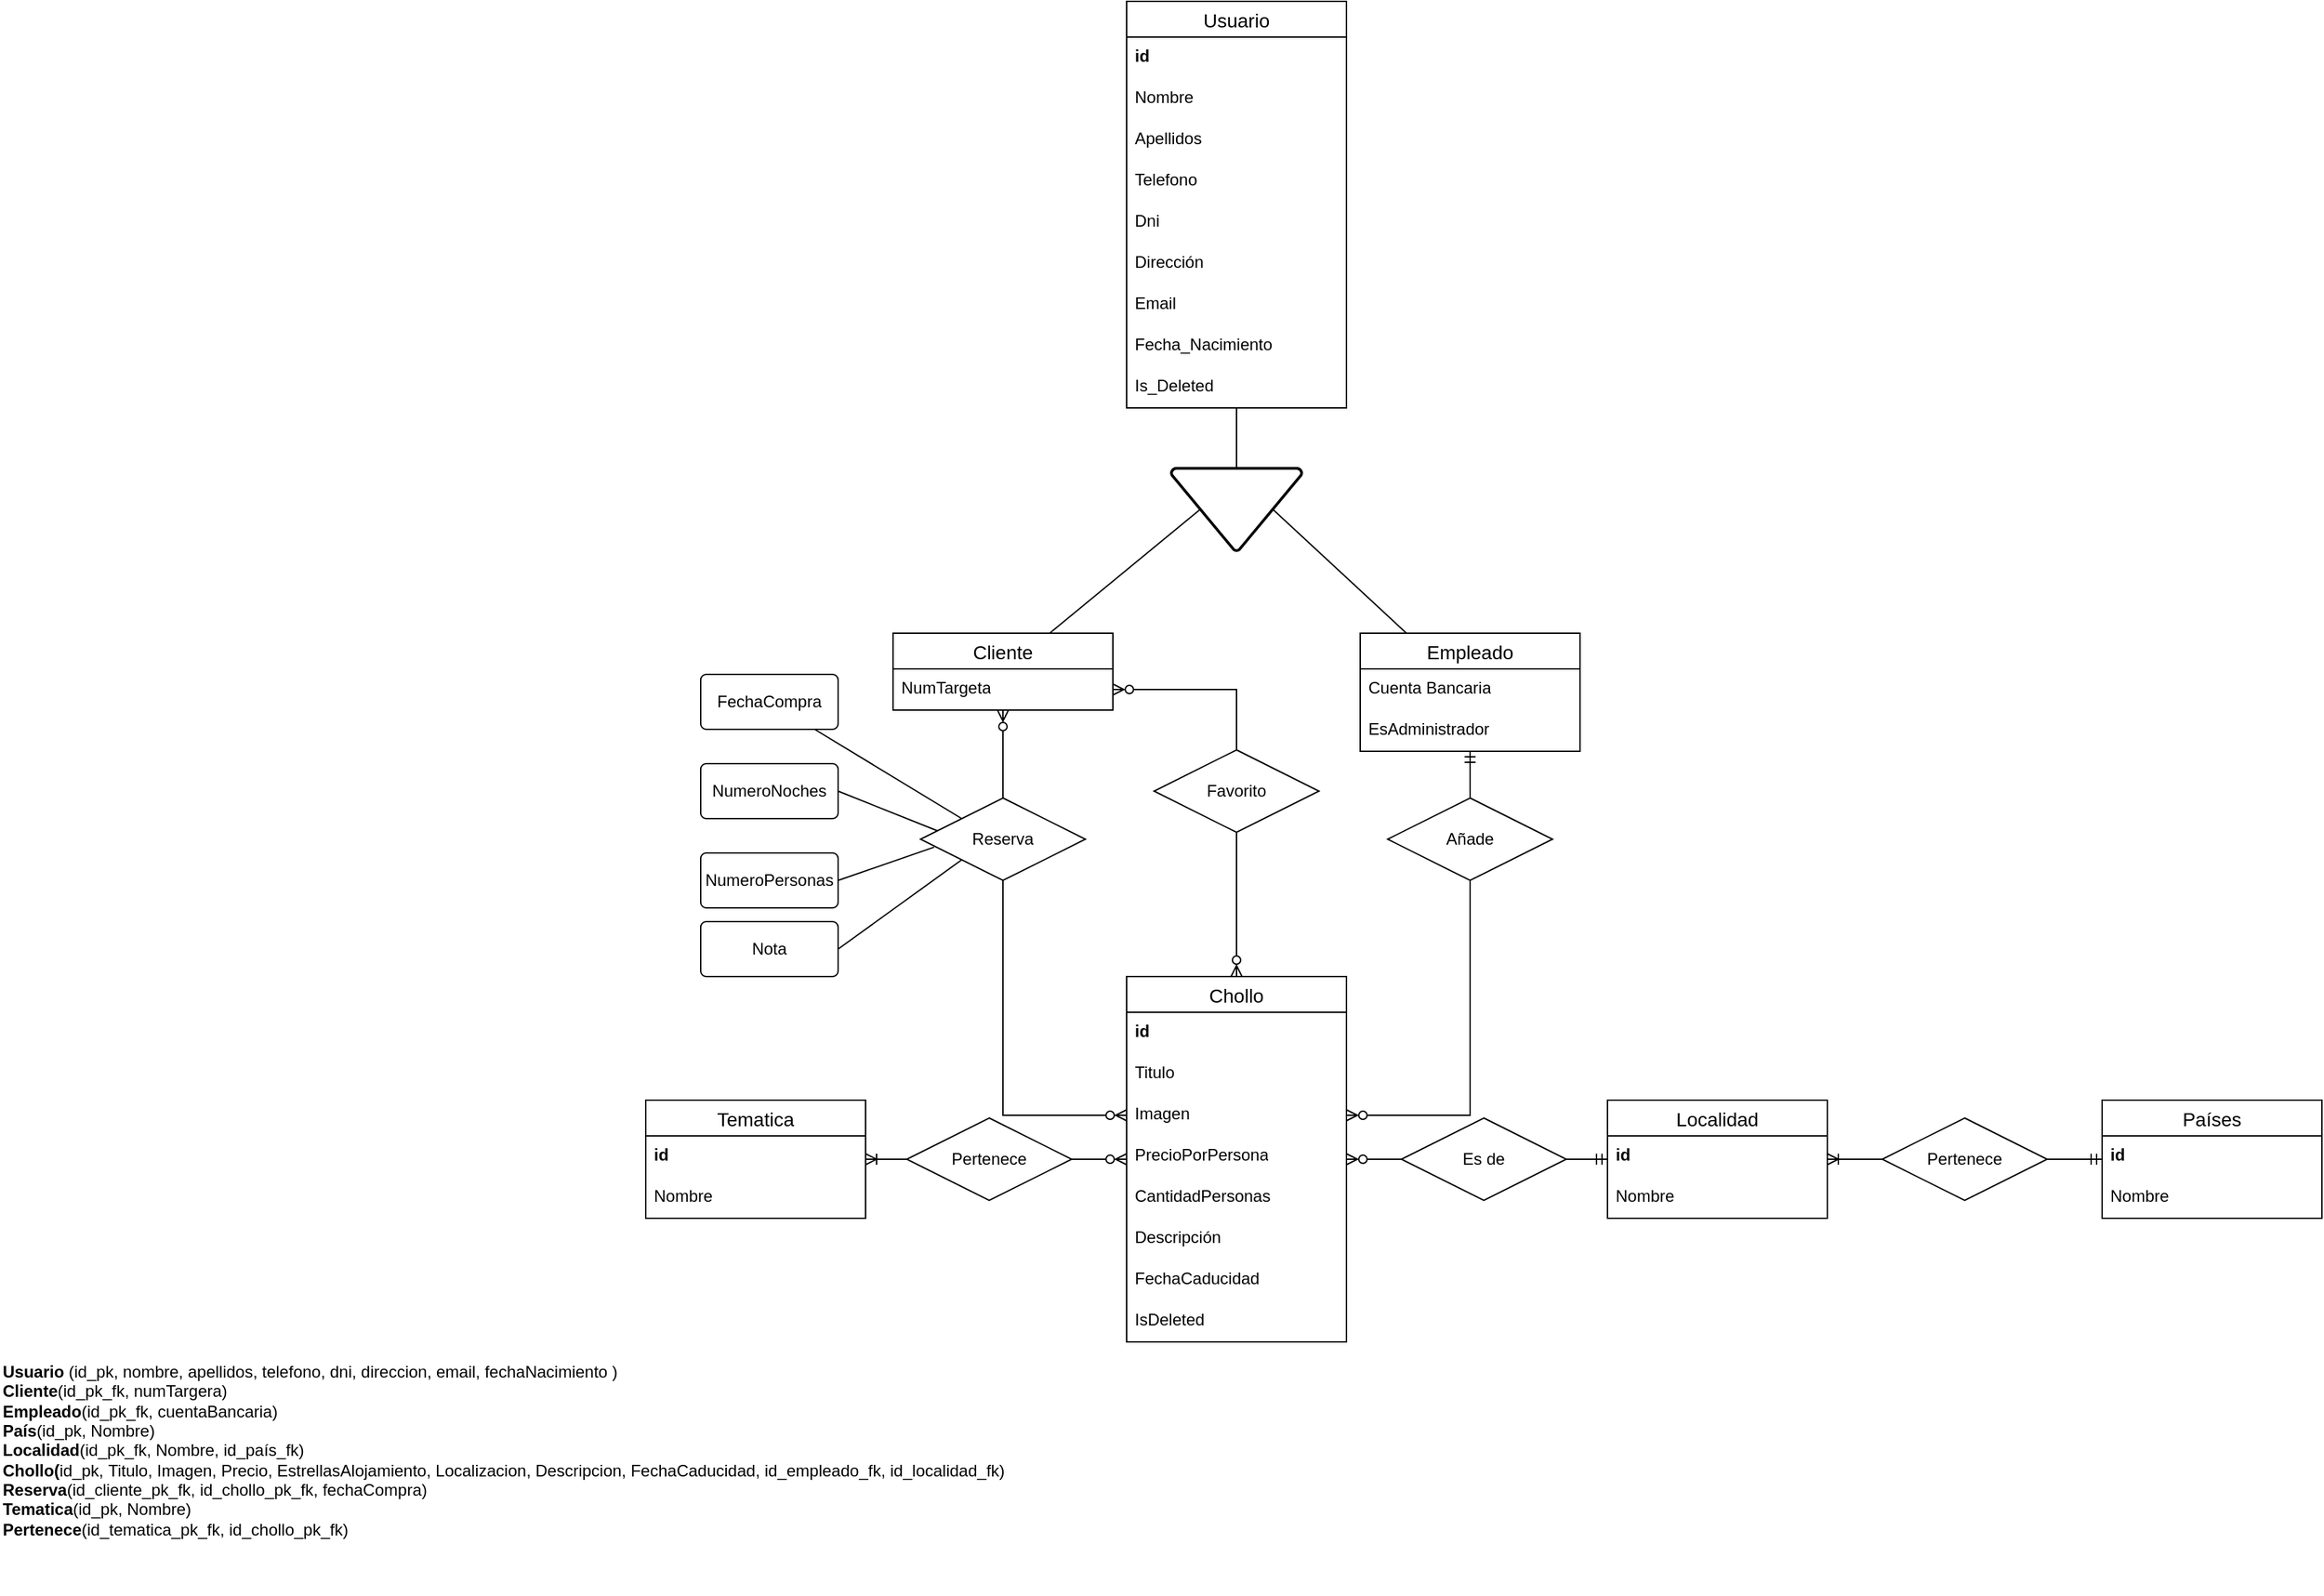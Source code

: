 <mxfile version="22.1.3" type="device">
  <diagram name="Página-1" id="1X8Iny33pq9lPDNBV9mD">
    <mxGraphModel dx="1932" dy="586" grid="1" gridSize="10" guides="1" tooltips="1" connect="1" arrows="1" fold="1" page="1" pageScale="1" pageWidth="827" pageHeight="1169" math="0" shadow="0">
      <root>
        <mxCell id="0" />
        <mxCell id="1" parent="0" />
        <mxCell id="LVyIuK751i1x7JXOCKPr-1" value="Usuario" style="swimlane;fontStyle=0;childLayout=stackLayout;horizontal=1;startSize=26;horizontalStack=0;resizeParent=1;resizeParentMax=0;resizeLast=0;collapsible=1;marginBottom=0;align=center;fontSize=14;" parent="1" vertex="1">
          <mxGeometry x="350" y="40" width="160" height="296" as="geometry" />
        </mxCell>
        <mxCell id="LVyIuK751i1x7JXOCKPr-2" value="&lt;b&gt;id&lt;/b&gt;" style="text;strokeColor=none;fillColor=none;spacingLeft=4;spacingRight=4;overflow=hidden;rotatable=0;points=[[0,0.5],[1,0.5]];portConstraint=eastwest;fontSize=12;whiteSpace=wrap;html=1;" parent="LVyIuK751i1x7JXOCKPr-1" vertex="1">
          <mxGeometry y="26" width="160" height="30" as="geometry" />
        </mxCell>
        <mxCell id="LVyIuK751i1x7JXOCKPr-3" value="Nombre" style="text;strokeColor=none;fillColor=none;spacingLeft=4;spacingRight=4;overflow=hidden;rotatable=0;points=[[0,0.5],[1,0.5]];portConstraint=eastwest;fontSize=12;whiteSpace=wrap;html=1;" parent="LVyIuK751i1x7JXOCKPr-1" vertex="1">
          <mxGeometry y="56" width="160" height="30" as="geometry" />
        </mxCell>
        <mxCell id="LVyIuK751i1x7JXOCKPr-4" value="Apellidos" style="text;strokeColor=none;fillColor=none;spacingLeft=4;spacingRight=4;overflow=hidden;rotatable=0;points=[[0,0.5],[1,0.5]];portConstraint=eastwest;fontSize=12;whiteSpace=wrap;html=1;" parent="LVyIuK751i1x7JXOCKPr-1" vertex="1">
          <mxGeometry y="86" width="160" height="30" as="geometry" />
        </mxCell>
        <mxCell id="LVyIuK751i1x7JXOCKPr-5" value="Telefono" style="text;strokeColor=none;fillColor=none;spacingLeft=4;spacingRight=4;overflow=hidden;rotatable=0;points=[[0,0.5],[1,0.5]];portConstraint=eastwest;fontSize=12;whiteSpace=wrap;html=1;" parent="LVyIuK751i1x7JXOCKPr-1" vertex="1">
          <mxGeometry y="116" width="160" height="30" as="geometry" />
        </mxCell>
        <mxCell id="LVyIuK751i1x7JXOCKPr-6" value="Dni" style="text;strokeColor=none;fillColor=none;spacingLeft=4;spacingRight=4;overflow=hidden;rotatable=0;points=[[0,0.5],[1,0.5]];portConstraint=eastwest;fontSize=12;whiteSpace=wrap;html=1;" parent="LVyIuK751i1x7JXOCKPr-1" vertex="1">
          <mxGeometry y="146" width="160" height="30" as="geometry" />
        </mxCell>
        <mxCell id="LVyIuK751i1x7JXOCKPr-7" value="Dirección" style="text;strokeColor=none;fillColor=none;spacingLeft=4;spacingRight=4;overflow=hidden;rotatable=0;points=[[0,0.5],[1,0.5]];portConstraint=eastwest;fontSize=12;whiteSpace=wrap;html=1;" parent="LVyIuK751i1x7JXOCKPr-1" vertex="1">
          <mxGeometry y="176" width="160" height="30" as="geometry" />
        </mxCell>
        <mxCell id="LVyIuK751i1x7JXOCKPr-9" value="Email" style="text;strokeColor=none;fillColor=none;spacingLeft=4;spacingRight=4;overflow=hidden;rotatable=0;points=[[0,0.5],[1,0.5]];portConstraint=eastwest;fontSize=12;whiteSpace=wrap;html=1;" parent="LVyIuK751i1x7JXOCKPr-1" vertex="1">
          <mxGeometry y="206" width="160" height="30" as="geometry" />
        </mxCell>
        <mxCell id="LVyIuK751i1x7JXOCKPr-14" value="Fecha_Nacimiento" style="text;strokeColor=none;fillColor=none;spacingLeft=4;spacingRight=4;overflow=hidden;rotatable=0;points=[[0,0.5],[1,0.5]];portConstraint=eastwest;fontSize=12;whiteSpace=wrap;html=1;" parent="LVyIuK751i1x7JXOCKPr-1" vertex="1">
          <mxGeometry y="236" width="160" height="30" as="geometry" />
        </mxCell>
        <mxCell id="LVyIuK751i1x7JXOCKPr-44" value="Is_Deleted" style="text;strokeColor=none;fillColor=none;spacingLeft=4;spacingRight=4;overflow=hidden;rotatable=0;points=[[0,0.5],[1,0.5]];portConstraint=eastwest;fontSize=12;whiteSpace=wrap;html=1;" parent="LVyIuK751i1x7JXOCKPr-1" vertex="1">
          <mxGeometry y="266" width="160" height="30" as="geometry" />
        </mxCell>
        <mxCell id="LVyIuK751i1x7JXOCKPr-10" value="Cliente" style="swimlane;fontStyle=0;childLayout=stackLayout;horizontal=1;startSize=26;horizontalStack=0;resizeParent=1;resizeParentMax=0;resizeLast=0;collapsible=1;marginBottom=0;align=center;fontSize=14;" parent="1" vertex="1">
          <mxGeometry x="180" y="500" width="160" height="56" as="geometry" />
        </mxCell>
        <mxCell id="LVyIuK751i1x7JXOCKPr-11" value="NumTargeta" style="text;strokeColor=none;fillColor=none;spacingLeft=4;spacingRight=4;overflow=hidden;rotatable=0;points=[[0,0.5],[1,0.5]];portConstraint=eastwest;fontSize=12;whiteSpace=wrap;html=1;" parent="LVyIuK751i1x7JXOCKPr-10" vertex="1">
          <mxGeometry y="26" width="160" height="30" as="geometry" />
        </mxCell>
        <mxCell id="LVyIuK751i1x7JXOCKPr-15" value="Empleado" style="swimlane;fontStyle=0;childLayout=stackLayout;horizontal=1;startSize=26;horizontalStack=0;resizeParent=1;resizeParentMax=0;resizeLast=0;collapsible=1;marginBottom=0;align=center;fontSize=14;" parent="1" vertex="1">
          <mxGeometry x="520" y="500" width="160" height="86" as="geometry" />
        </mxCell>
        <mxCell id="LVyIuK751i1x7JXOCKPr-16" value="Cuenta Bancaria" style="text;strokeColor=none;fillColor=none;spacingLeft=4;spacingRight=4;overflow=hidden;rotatable=0;points=[[0,0.5],[1,0.5]];portConstraint=eastwest;fontSize=12;whiteSpace=wrap;html=1;" parent="LVyIuK751i1x7JXOCKPr-15" vertex="1">
          <mxGeometry y="26" width="160" height="30" as="geometry" />
        </mxCell>
        <mxCell id="LVyIuK751i1x7JXOCKPr-50" value="EsAdministrador" style="text;strokeColor=none;fillColor=none;spacingLeft=4;spacingRight=4;overflow=hidden;rotatable=0;points=[[0,0.5],[1,0.5]];portConstraint=eastwest;fontSize=12;whiteSpace=wrap;html=1;" parent="LVyIuK751i1x7JXOCKPr-15" vertex="1">
          <mxGeometry y="56" width="160" height="30" as="geometry" />
        </mxCell>
        <mxCell id="LVyIuK751i1x7JXOCKPr-19" value="" style="strokeWidth=2;html=1;shape=mxgraph.flowchart.extract_or_measurement;whiteSpace=wrap;rotation=-180;" parent="1" vertex="1">
          <mxGeometry x="382.5" y="380" width="95" height="60" as="geometry" />
        </mxCell>
        <mxCell id="LVyIuK751i1x7JXOCKPr-20" value="" style="endArrow=none;html=1;rounded=0;" parent="1" source="LVyIuK751i1x7JXOCKPr-19" target="LVyIuK751i1x7JXOCKPr-1" edge="1">
          <mxGeometry width="50" height="50" relative="1" as="geometry">
            <mxPoint x="500" y="450" as="sourcePoint" />
            <mxPoint x="550" y="400" as="targetPoint" />
          </mxGeometry>
        </mxCell>
        <mxCell id="LVyIuK751i1x7JXOCKPr-21" value="" style="endArrow=none;html=1;rounded=0;entryX=0.22;entryY=0.5;entryDx=0;entryDy=0;entryPerimeter=0;" parent="1" source="LVyIuK751i1x7JXOCKPr-15" target="LVyIuK751i1x7JXOCKPr-19" edge="1">
          <mxGeometry width="50" height="50" relative="1" as="geometry">
            <mxPoint x="520" y="460" as="sourcePoint" />
            <mxPoint x="570" y="410" as="targetPoint" />
          </mxGeometry>
        </mxCell>
        <mxCell id="LVyIuK751i1x7JXOCKPr-22" value="" style="endArrow=none;html=1;rounded=0;entryX=0.78;entryY=0.5;entryDx=0;entryDy=0;entryPerimeter=0;" parent="1" source="LVyIuK751i1x7JXOCKPr-10" target="LVyIuK751i1x7JXOCKPr-19" edge="1">
          <mxGeometry width="50" height="50" relative="1" as="geometry">
            <mxPoint x="520" y="460" as="sourcePoint" />
            <mxPoint x="570" y="410" as="targetPoint" />
          </mxGeometry>
        </mxCell>
        <mxCell id="LVyIuK751i1x7JXOCKPr-24" value="Chollo" style="swimlane;fontStyle=0;childLayout=stackLayout;horizontal=1;startSize=26;horizontalStack=0;resizeParent=1;resizeParentMax=0;resizeLast=0;collapsible=1;marginBottom=0;align=center;fontSize=14;" parent="1" vertex="1">
          <mxGeometry x="350" y="750" width="160" height="266" as="geometry" />
        </mxCell>
        <mxCell id="LVyIuK751i1x7JXOCKPr-25" value="&lt;b&gt;id&lt;/b&gt;" style="text;strokeColor=none;fillColor=none;spacingLeft=4;spacingRight=4;overflow=hidden;rotatable=0;points=[[0,0.5],[1,0.5]];portConstraint=eastwest;fontSize=12;whiteSpace=wrap;html=1;" parent="LVyIuK751i1x7JXOCKPr-24" vertex="1">
          <mxGeometry y="26" width="160" height="30" as="geometry" />
        </mxCell>
        <mxCell id="LVyIuK751i1x7JXOCKPr-26" value="Titulo" style="text;strokeColor=none;fillColor=none;spacingLeft=4;spacingRight=4;overflow=hidden;rotatable=0;points=[[0,0.5],[1,0.5]];portConstraint=eastwest;fontSize=12;whiteSpace=wrap;html=1;" parent="LVyIuK751i1x7JXOCKPr-24" vertex="1">
          <mxGeometry y="56" width="160" height="30" as="geometry" />
        </mxCell>
        <mxCell id="LVyIuK751i1x7JXOCKPr-27" value="Imagen" style="text;strokeColor=none;fillColor=none;spacingLeft=4;spacingRight=4;overflow=hidden;rotatable=0;points=[[0,0.5],[1,0.5]];portConstraint=eastwest;fontSize=12;whiteSpace=wrap;html=1;" parent="LVyIuK751i1x7JXOCKPr-24" vertex="1">
          <mxGeometry y="86" width="160" height="30" as="geometry" />
        </mxCell>
        <mxCell id="LVyIuK751i1x7JXOCKPr-28" value="PrecioPorPersona" style="text;strokeColor=none;fillColor=none;spacingLeft=4;spacingRight=4;overflow=hidden;rotatable=0;points=[[0,0.5],[1,0.5]];portConstraint=eastwest;fontSize=12;whiteSpace=wrap;html=1;" parent="LVyIuK751i1x7JXOCKPr-24" vertex="1">
          <mxGeometry y="116" width="160" height="30" as="geometry" />
        </mxCell>
        <mxCell id="LVyIuK751i1x7JXOCKPr-51" value="CantidadPersonas" style="text;strokeColor=none;fillColor=none;spacingLeft=4;spacingRight=4;overflow=hidden;rotatable=0;points=[[0,0.5],[1,0.5]];portConstraint=eastwest;fontSize=12;whiteSpace=wrap;html=1;" parent="LVyIuK751i1x7JXOCKPr-24" vertex="1">
          <mxGeometry y="146" width="160" height="30" as="geometry" />
        </mxCell>
        <mxCell id="LVyIuK751i1x7JXOCKPr-29" value="Descripción" style="text;strokeColor=none;fillColor=none;spacingLeft=4;spacingRight=4;overflow=hidden;rotatable=0;points=[[0,0.5],[1,0.5]];portConstraint=eastwest;fontSize=12;whiteSpace=wrap;html=1;" parent="LVyIuK751i1x7JXOCKPr-24" vertex="1">
          <mxGeometry y="176" width="160" height="30" as="geometry" />
        </mxCell>
        <mxCell id="LVyIuK751i1x7JXOCKPr-45" value="FechaCaducidad" style="text;strokeColor=none;fillColor=none;spacingLeft=4;spacingRight=4;overflow=hidden;rotatable=0;points=[[0,0.5],[1,0.5]];portConstraint=eastwest;fontSize=12;whiteSpace=wrap;html=1;" parent="LVyIuK751i1x7JXOCKPr-24" vertex="1">
          <mxGeometry y="206" width="160" height="30" as="geometry" />
        </mxCell>
        <mxCell id="LVyIuK751i1x7JXOCKPr-30" value="IsDeleted&lt;br&gt;" style="text;strokeColor=none;fillColor=none;spacingLeft=4;spacingRight=4;overflow=hidden;rotatable=0;points=[[0,0.5],[1,0.5]];portConstraint=eastwest;fontSize=12;whiteSpace=wrap;html=1;" parent="LVyIuK751i1x7JXOCKPr-24" vertex="1">
          <mxGeometry y="236" width="160" height="30" as="geometry" />
        </mxCell>
        <mxCell id="LVyIuK751i1x7JXOCKPr-36" style="edgeStyle=orthogonalEdgeStyle;rounded=0;orthogonalLoop=1;jettySize=auto;html=1;endArrow=ERmandOne;endFill=0;" parent="1" source="LVyIuK751i1x7JXOCKPr-31" target="LVyIuK751i1x7JXOCKPr-15" edge="1">
          <mxGeometry relative="1" as="geometry" />
        </mxCell>
        <mxCell id="LVyIuK751i1x7JXOCKPr-37" style="edgeStyle=orthogonalEdgeStyle;rounded=0;orthogonalLoop=1;jettySize=auto;html=1;entryX=1;entryY=0.5;entryDx=0;entryDy=0;endArrow=ERzeroToMany;endFill=0;" parent="1" source="LVyIuK751i1x7JXOCKPr-31" target="LVyIuK751i1x7JXOCKPr-27" edge="1">
          <mxGeometry relative="1" as="geometry" />
        </mxCell>
        <mxCell id="LVyIuK751i1x7JXOCKPr-31" value="Añade" style="shape=rhombus;perimeter=rhombusPerimeter;whiteSpace=wrap;html=1;align=center;" parent="1" vertex="1">
          <mxGeometry x="540" y="620" width="120" height="60" as="geometry" />
        </mxCell>
        <mxCell id="LVyIuK751i1x7JXOCKPr-34" style="edgeStyle=orthogonalEdgeStyle;rounded=0;orthogonalLoop=1;jettySize=auto;html=1;endArrow=ERzeroToMany;endFill=0;" parent="1" source="LVyIuK751i1x7JXOCKPr-32" target="LVyIuK751i1x7JXOCKPr-10" edge="1">
          <mxGeometry relative="1" as="geometry" />
        </mxCell>
        <mxCell id="LVyIuK751i1x7JXOCKPr-35" style="edgeStyle=orthogonalEdgeStyle;rounded=0;orthogonalLoop=1;jettySize=auto;html=1;entryX=0;entryY=0.5;entryDx=0;entryDy=0;endArrow=ERzeroToMany;endFill=0;" parent="1" source="LVyIuK751i1x7JXOCKPr-32" target="LVyIuK751i1x7JXOCKPr-27" edge="1">
          <mxGeometry relative="1" as="geometry" />
        </mxCell>
        <mxCell id="LVyIuK751i1x7JXOCKPr-32" value="Reserva" style="shape=rhombus;perimeter=rhombusPerimeter;whiteSpace=wrap;html=1;align=center;" parent="1" vertex="1">
          <mxGeometry x="200" y="620" width="120" height="60" as="geometry" />
        </mxCell>
        <mxCell id="LVyIuK751i1x7JXOCKPr-41" value="" style="endArrow=none;html=1;rounded=0;exitX=0;exitY=0;exitDx=0;exitDy=0;" parent="1" source="LVyIuK751i1x7JXOCKPr-32" target="LVyIuK751i1x7JXOCKPr-42" edge="1">
          <mxGeometry width="50" height="50" relative="1" as="geometry">
            <mxPoint x="430" y="810" as="sourcePoint" />
            <mxPoint x="180" y="650" as="targetPoint" />
          </mxGeometry>
        </mxCell>
        <mxCell id="LVyIuK751i1x7JXOCKPr-42" value="FechaCompra" style="rounded=1;arcSize=10;whiteSpace=wrap;html=1;align=center;" parent="1" vertex="1">
          <mxGeometry x="40" y="530" width="100" height="40" as="geometry" />
        </mxCell>
        <mxCell id="LVyIuK751i1x7JXOCKPr-43" value="&lt;b&gt;Usuario &lt;/b&gt;(id_pk, nombre, apellidos, telefono, dni, direccion, email, fechaNacimiento )&lt;br&gt;&lt;b&gt;Cliente&lt;/b&gt;(id_pk_fk, numTargera)&lt;br&gt;&lt;b&gt;Empleado&lt;/b&gt;(id_pk_fk, cuentaBancaria)&lt;br&gt;&lt;b&gt;País&lt;/b&gt;(id_pk, Nombre)&lt;br&gt;&lt;b&gt;Localidad&lt;/b&gt;(id_pk_fk, Nombre, id_país_fk)&lt;br&gt;&lt;b&gt;Chollo(&lt;/b&gt;id_pk,&lt;b&gt;&amp;nbsp;&lt;/b&gt;Titulo, Imagen, Precio, EstrellasAlojamiento, Localizacion, Descripcion, FechaCaducidad, id_empleado_fk, id_localidad_fk)&lt;br&gt;&lt;b&gt;Reserva&lt;/b&gt;(id_cliente_pk_fk, id_chollo_pk_fk, fechaCompra)&lt;br&gt;&lt;b&gt;Tematica&lt;/b&gt;(id_pk, Nombre)&lt;br&gt;&lt;b&gt;Pertenece&lt;/b&gt;(id_tematica_pk_fk, id_chollo_pk_fk)" style="text;html=1;strokeColor=none;fillColor=none;align=left;verticalAlign=middle;whiteSpace=wrap;rounded=0;" parent="1" vertex="1">
          <mxGeometry x="-470" y="990" width="790" height="210" as="geometry" />
        </mxCell>
        <mxCell id="LVyIuK751i1x7JXOCKPr-48" style="edgeStyle=orthogonalEdgeStyle;rounded=0;orthogonalLoop=1;jettySize=auto;html=1;entryX=1;entryY=0.5;entryDx=0;entryDy=0;endArrow=ERzeroToMany;endFill=0;" parent="1" source="LVyIuK751i1x7JXOCKPr-47" target="LVyIuK751i1x7JXOCKPr-11" edge="1">
          <mxGeometry relative="1" as="geometry" />
        </mxCell>
        <mxCell id="LVyIuK751i1x7JXOCKPr-49" style="edgeStyle=orthogonalEdgeStyle;rounded=0;orthogonalLoop=1;jettySize=auto;html=1;entryX=0.5;entryY=0;entryDx=0;entryDy=0;endArrow=ERzeroToMany;endFill=0;" parent="1" source="LVyIuK751i1x7JXOCKPr-47" target="LVyIuK751i1x7JXOCKPr-24" edge="1">
          <mxGeometry relative="1" as="geometry" />
        </mxCell>
        <mxCell id="LVyIuK751i1x7JXOCKPr-47" value="Favorito" style="shape=rhombus;perimeter=rhombusPerimeter;whiteSpace=wrap;html=1;align=center;" parent="1" vertex="1">
          <mxGeometry x="370" y="585" width="120" height="60" as="geometry" />
        </mxCell>
        <mxCell id="LVyIuK751i1x7JXOCKPr-52" value="Tematica" style="swimlane;fontStyle=0;childLayout=stackLayout;horizontal=1;startSize=26;horizontalStack=0;resizeParent=1;resizeParentMax=0;resizeLast=0;collapsible=1;marginBottom=0;align=center;fontSize=14;" parent="1" vertex="1">
          <mxGeometry y="840" width="160" height="86" as="geometry" />
        </mxCell>
        <mxCell id="LVyIuK751i1x7JXOCKPr-53" value="&lt;b&gt;id&lt;/b&gt;" style="text;strokeColor=none;fillColor=none;spacingLeft=4;spacingRight=4;overflow=hidden;rotatable=0;points=[[0,0.5],[1,0.5]];portConstraint=eastwest;fontSize=12;whiteSpace=wrap;html=1;" parent="LVyIuK751i1x7JXOCKPr-52" vertex="1">
          <mxGeometry y="26" width="160" height="30" as="geometry" />
        </mxCell>
        <mxCell id="LVyIuK751i1x7JXOCKPr-54" value="Nombre" style="text;strokeColor=none;fillColor=none;spacingLeft=4;spacingRight=4;overflow=hidden;rotatable=0;points=[[0,0.5],[1,0.5]];portConstraint=eastwest;fontSize=12;whiteSpace=wrap;html=1;" parent="LVyIuK751i1x7JXOCKPr-52" vertex="1">
          <mxGeometry y="56" width="160" height="30" as="geometry" />
        </mxCell>
        <mxCell id="LVyIuK751i1x7JXOCKPr-57" style="edgeStyle=orthogonalEdgeStyle;rounded=0;orthogonalLoop=1;jettySize=auto;html=1;endArrow=ERzeroToMany;endFill=0;" parent="1" source="LVyIuK751i1x7JXOCKPr-56" target="LVyIuK751i1x7JXOCKPr-24" edge="1">
          <mxGeometry relative="1" as="geometry" />
        </mxCell>
        <mxCell id="LVyIuK751i1x7JXOCKPr-58" style="edgeStyle=orthogonalEdgeStyle;rounded=0;orthogonalLoop=1;jettySize=auto;html=1;endArrow=ERoneToMany;endFill=0;" parent="1" source="LVyIuK751i1x7JXOCKPr-56" target="LVyIuK751i1x7JXOCKPr-52" edge="1">
          <mxGeometry relative="1" as="geometry" />
        </mxCell>
        <mxCell id="LVyIuK751i1x7JXOCKPr-56" value="Pertenece" style="shape=rhombus;perimeter=rhombusPerimeter;whiteSpace=wrap;html=1;align=center;" parent="1" vertex="1">
          <mxGeometry x="190" y="853" width="120" height="60" as="geometry" />
        </mxCell>
        <mxCell id="LVyIuK751i1x7JXOCKPr-59" value="Países" style="swimlane;fontStyle=0;childLayout=stackLayout;horizontal=1;startSize=26;horizontalStack=0;resizeParent=1;resizeParentMax=0;resizeLast=0;collapsible=1;marginBottom=0;align=center;fontSize=14;" parent="1" vertex="1">
          <mxGeometry x="1060" y="840" width="160" height="86" as="geometry" />
        </mxCell>
        <mxCell id="LVyIuK751i1x7JXOCKPr-60" value="&lt;b&gt;id&lt;/b&gt;" style="text;strokeColor=none;fillColor=none;spacingLeft=4;spacingRight=4;overflow=hidden;rotatable=0;points=[[0,0.5],[1,0.5]];portConstraint=eastwest;fontSize=12;whiteSpace=wrap;html=1;" parent="LVyIuK751i1x7JXOCKPr-59" vertex="1">
          <mxGeometry y="26" width="160" height="30" as="geometry" />
        </mxCell>
        <mxCell id="LVyIuK751i1x7JXOCKPr-61" value="Nombre" style="text;strokeColor=none;fillColor=none;spacingLeft=4;spacingRight=4;overflow=hidden;rotatable=0;points=[[0,0.5],[1,0.5]];portConstraint=eastwest;fontSize=12;whiteSpace=wrap;html=1;" parent="LVyIuK751i1x7JXOCKPr-59" vertex="1">
          <mxGeometry y="56" width="160" height="30" as="geometry" />
        </mxCell>
        <mxCell id="LVyIuK751i1x7JXOCKPr-63" value="Localidad" style="swimlane;fontStyle=0;childLayout=stackLayout;horizontal=1;startSize=26;horizontalStack=0;resizeParent=1;resizeParentMax=0;resizeLast=0;collapsible=1;marginBottom=0;align=center;fontSize=14;" parent="1" vertex="1">
          <mxGeometry x="700" y="840" width="160" height="86" as="geometry" />
        </mxCell>
        <mxCell id="LVyIuK751i1x7JXOCKPr-64" value="&lt;b&gt;id&lt;/b&gt;" style="text;strokeColor=none;fillColor=none;spacingLeft=4;spacingRight=4;overflow=hidden;rotatable=0;points=[[0,0.5],[1,0.5]];portConstraint=eastwest;fontSize=12;whiteSpace=wrap;html=1;" parent="LVyIuK751i1x7JXOCKPr-63" vertex="1">
          <mxGeometry y="26" width="160" height="30" as="geometry" />
        </mxCell>
        <mxCell id="LVyIuK751i1x7JXOCKPr-65" value="Nombre" style="text;strokeColor=none;fillColor=none;spacingLeft=4;spacingRight=4;overflow=hidden;rotatable=0;points=[[0,0.5],[1,0.5]];portConstraint=eastwest;fontSize=12;whiteSpace=wrap;html=1;" parent="LVyIuK751i1x7JXOCKPr-63" vertex="1">
          <mxGeometry y="56" width="160" height="30" as="geometry" />
        </mxCell>
        <mxCell id="LVyIuK751i1x7JXOCKPr-68" style="edgeStyle=orthogonalEdgeStyle;rounded=0;orthogonalLoop=1;jettySize=auto;html=1;endArrow=ERmandOne;endFill=0;" parent="1" source="LVyIuK751i1x7JXOCKPr-67" target="LVyIuK751i1x7JXOCKPr-59" edge="1">
          <mxGeometry relative="1" as="geometry" />
        </mxCell>
        <mxCell id="LVyIuK751i1x7JXOCKPr-69" style="edgeStyle=orthogonalEdgeStyle;rounded=0;orthogonalLoop=1;jettySize=auto;html=1;endArrow=ERoneToMany;endFill=0;" parent="1" source="LVyIuK751i1x7JXOCKPr-67" target="LVyIuK751i1x7JXOCKPr-63" edge="1">
          <mxGeometry relative="1" as="geometry" />
        </mxCell>
        <mxCell id="LVyIuK751i1x7JXOCKPr-67" value="Pertenece" style="shape=rhombus;perimeter=rhombusPerimeter;whiteSpace=wrap;html=1;align=center;" parent="1" vertex="1">
          <mxGeometry x="900" y="853" width="120" height="60" as="geometry" />
        </mxCell>
        <mxCell id="LVyIuK751i1x7JXOCKPr-71" style="edgeStyle=orthogonalEdgeStyle;rounded=0;orthogonalLoop=1;jettySize=auto;html=1;endArrow=ERmandOne;endFill=0;" parent="1" source="LVyIuK751i1x7JXOCKPr-70" target="LVyIuK751i1x7JXOCKPr-63" edge="1">
          <mxGeometry relative="1" as="geometry" />
        </mxCell>
        <mxCell id="LVyIuK751i1x7JXOCKPr-72" style="edgeStyle=orthogonalEdgeStyle;rounded=0;orthogonalLoop=1;jettySize=auto;html=1;endArrow=ERzeroToMany;endFill=0;" parent="1" source="LVyIuK751i1x7JXOCKPr-70" target="LVyIuK751i1x7JXOCKPr-24" edge="1">
          <mxGeometry relative="1" as="geometry" />
        </mxCell>
        <mxCell id="LVyIuK751i1x7JXOCKPr-70" value="Es de" style="shape=rhombus;perimeter=rhombusPerimeter;whiteSpace=wrap;html=1;align=center;" parent="1" vertex="1">
          <mxGeometry x="550" y="853" width="120" height="60" as="geometry" />
        </mxCell>
        <mxCell id="LVyIuK751i1x7JXOCKPr-73" value="Nota" style="rounded=1;arcSize=10;whiteSpace=wrap;html=1;align=center;" parent="1" vertex="1">
          <mxGeometry x="40" y="710" width="100" height="40" as="geometry" />
        </mxCell>
        <mxCell id="LVyIuK751i1x7JXOCKPr-75" value="" style="endArrow=none;html=1;rounded=0;entryX=0;entryY=1;entryDx=0;entryDy=0;exitX=1;exitY=0.5;exitDx=0;exitDy=0;" parent="1" source="LVyIuK751i1x7JXOCKPr-73" target="LVyIuK751i1x7JXOCKPr-32" edge="1">
          <mxGeometry width="50" height="50" relative="1" as="geometry">
            <mxPoint x="340" y="680" as="sourcePoint" />
            <mxPoint x="390" y="630" as="targetPoint" />
          </mxGeometry>
        </mxCell>
        <mxCell id="LVyIuK751i1x7JXOCKPr-76" value="NumeroNoches" style="rounded=1;arcSize=10;whiteSpace=wrap;html=1;align=center;" parent="1" vertex="1">
          <mxGeometry x="40" y="595" width="100" height="40" as="geometry" />
        </mxCell>
        <mxCell id="LVyIuK751i1x7JXOCKPr-78" value="NumeroPersonas" style="rounded=1;arcSize=10;whiteSpace=wrap;html=1;align=center;" parent="1" vertex="1">
          <mxGeometry x="40" y="660" width="100" height="40" as="geometry" />
        </mxCell>
        <mxCell id="LVyIuK751i1x7JXOCKPr-79" value="" style="endArrow=none;html=1;rounded=0;entryX=1;entryY=0.5;entryDx=0;entryDy=0;exitX=0.105;exitY=0.4;exitDx=0;exitDy=0;exitPerimeter=0;" parent="1" source="LVyIuK751i1x7JXOCKPr-32" target="LVyIuK751i1x7JXOCKPr-76" edge="1">
          <mxGeometry width="50" height="50" relative="1" as="geometry">
            <mxPoint x="430" y="740" as="sourcePoint" />
            <mxPoint x="480" y="690" as="targetPoint" />
          </mxGeometry>
        </mxCell>
        <mxCell id="LVyIuK751i1x7JXOCKPr-80" value="" style="endArrow=none;html=1;rounded=0;entryX=1;entryY=0.5;entryDx=0;entryDy=0;exitX=0.082;exitY=0.597;exitDx=0;exitDy=0;exitPerimeter=0;" parent="1" source="LVyIuK751i1x7JXOCKPr-32" target="LVyIuK751i1x7JXOCKPr-78" edge="1">
          <mxGeometry width="50" height="50" relative="1" as="geometry">
            <mxPoint x="430" y="740" as="sourcePoint" />
            <mxPoint x="480" y="690" as="targetPoint" />
          </mxGeometry>
        </mxCell>
      </root>
    </mxGraphModel>
  </diagram>
</mxfile>
